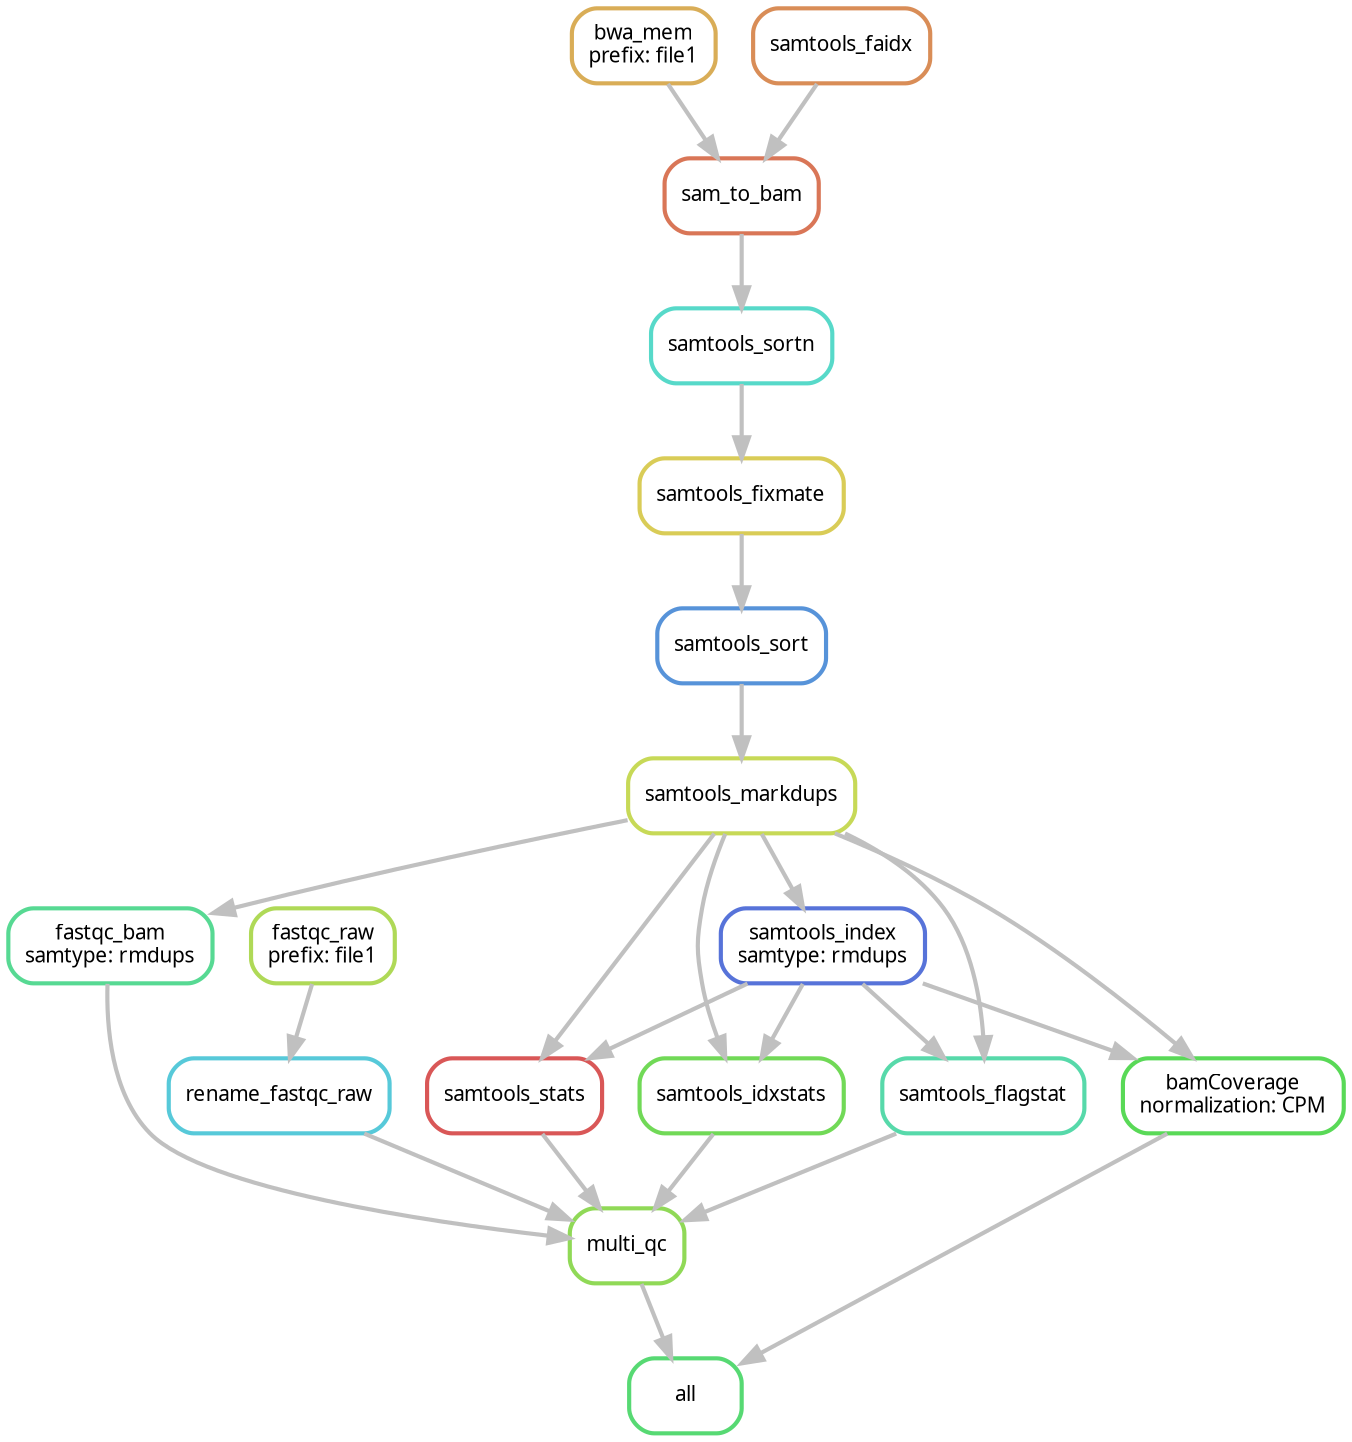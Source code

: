 digraph snakemake_dag {
    graph[bgcolor=white, margin=0];
    node[shape=box, style=rounded, fontname=sans,                 fontsize=10, penwidth=2];
    edge[penwidth=2, color=grey];
	0[label = "all", color = "0.37 0.6 0.85", style="rounded"];
	1[label = "bamCoverage\nnormalization: CPM", color = "0.33 0.6 0.85", style="rounded"];
	2[label = "samtools_markdups", color = "0.19 0.6 0.85", style="rounded"];
	3[label = "samtools_sort", color = "0.59 0.6 0.85", style="rounded"];
	4[label = "samtools_fixmate", color = "0.15 0.6 0.85", style="rounded"];
	5[label = "samtools_sortn", color = "0.48 0.6 0.85", style="rounded"];
	6[label = "sam_to_bam", color = "0.04 0.6 0.85", style="rounded"];
	7[label = "bwa_mem\nprefix: file1", color = "0.11 0.6 0.85", style="rounded"];
	8[label = "samtools_faidx", color = "0.07 0.6 0.85", style="rounded"];
	9[label = "samtools_index\nsamtype: rmdups", color = "0.63 0.6 0.85", style="rounded"];
	10[label = "multi_qc", color = "0.26 0.6 0.85", style="rounded"];
	11[label = "rename_fastqc_raw", color = "0.52 0.6 0.85", style="rounded"];
	12[label = "fastqc_raw\nprefix: file1", color = "0.22 0.6 0.85", style="rounded"];
	13[label = "fastqc_bam\nsamtype: rmdups", color = "0.41 0.6 0.85", style="rounded"];
	14[label = "samtools_stats", color = "0.00 0.6 0.85", style="rounded"];
	15[label = "samtools_idxstats", color = "0.30 0.6 0.85", style="rounded"];
	16[label = "samtools_flagstat", color = "0.44 0.6 0.85", style="rounded"];
	1 -> 0
	10 -> 0
	2 -> 1
	9 -> 1
	3 -> 2
	4 -> 3
	5 -> 4
	6 -> 5
	7 -> 6
	8 -> 6
	2 -> 9
	11 -> 10
	13 -> 10
	14 -> 10
	15 -> 10
	16 -> 10
	12 -> 11
	2 -> 13
	2 -> 14
	9 -> 14
	2 -> 15
	9 -> 15
	2 -> 16
	9 -> 16
}            
